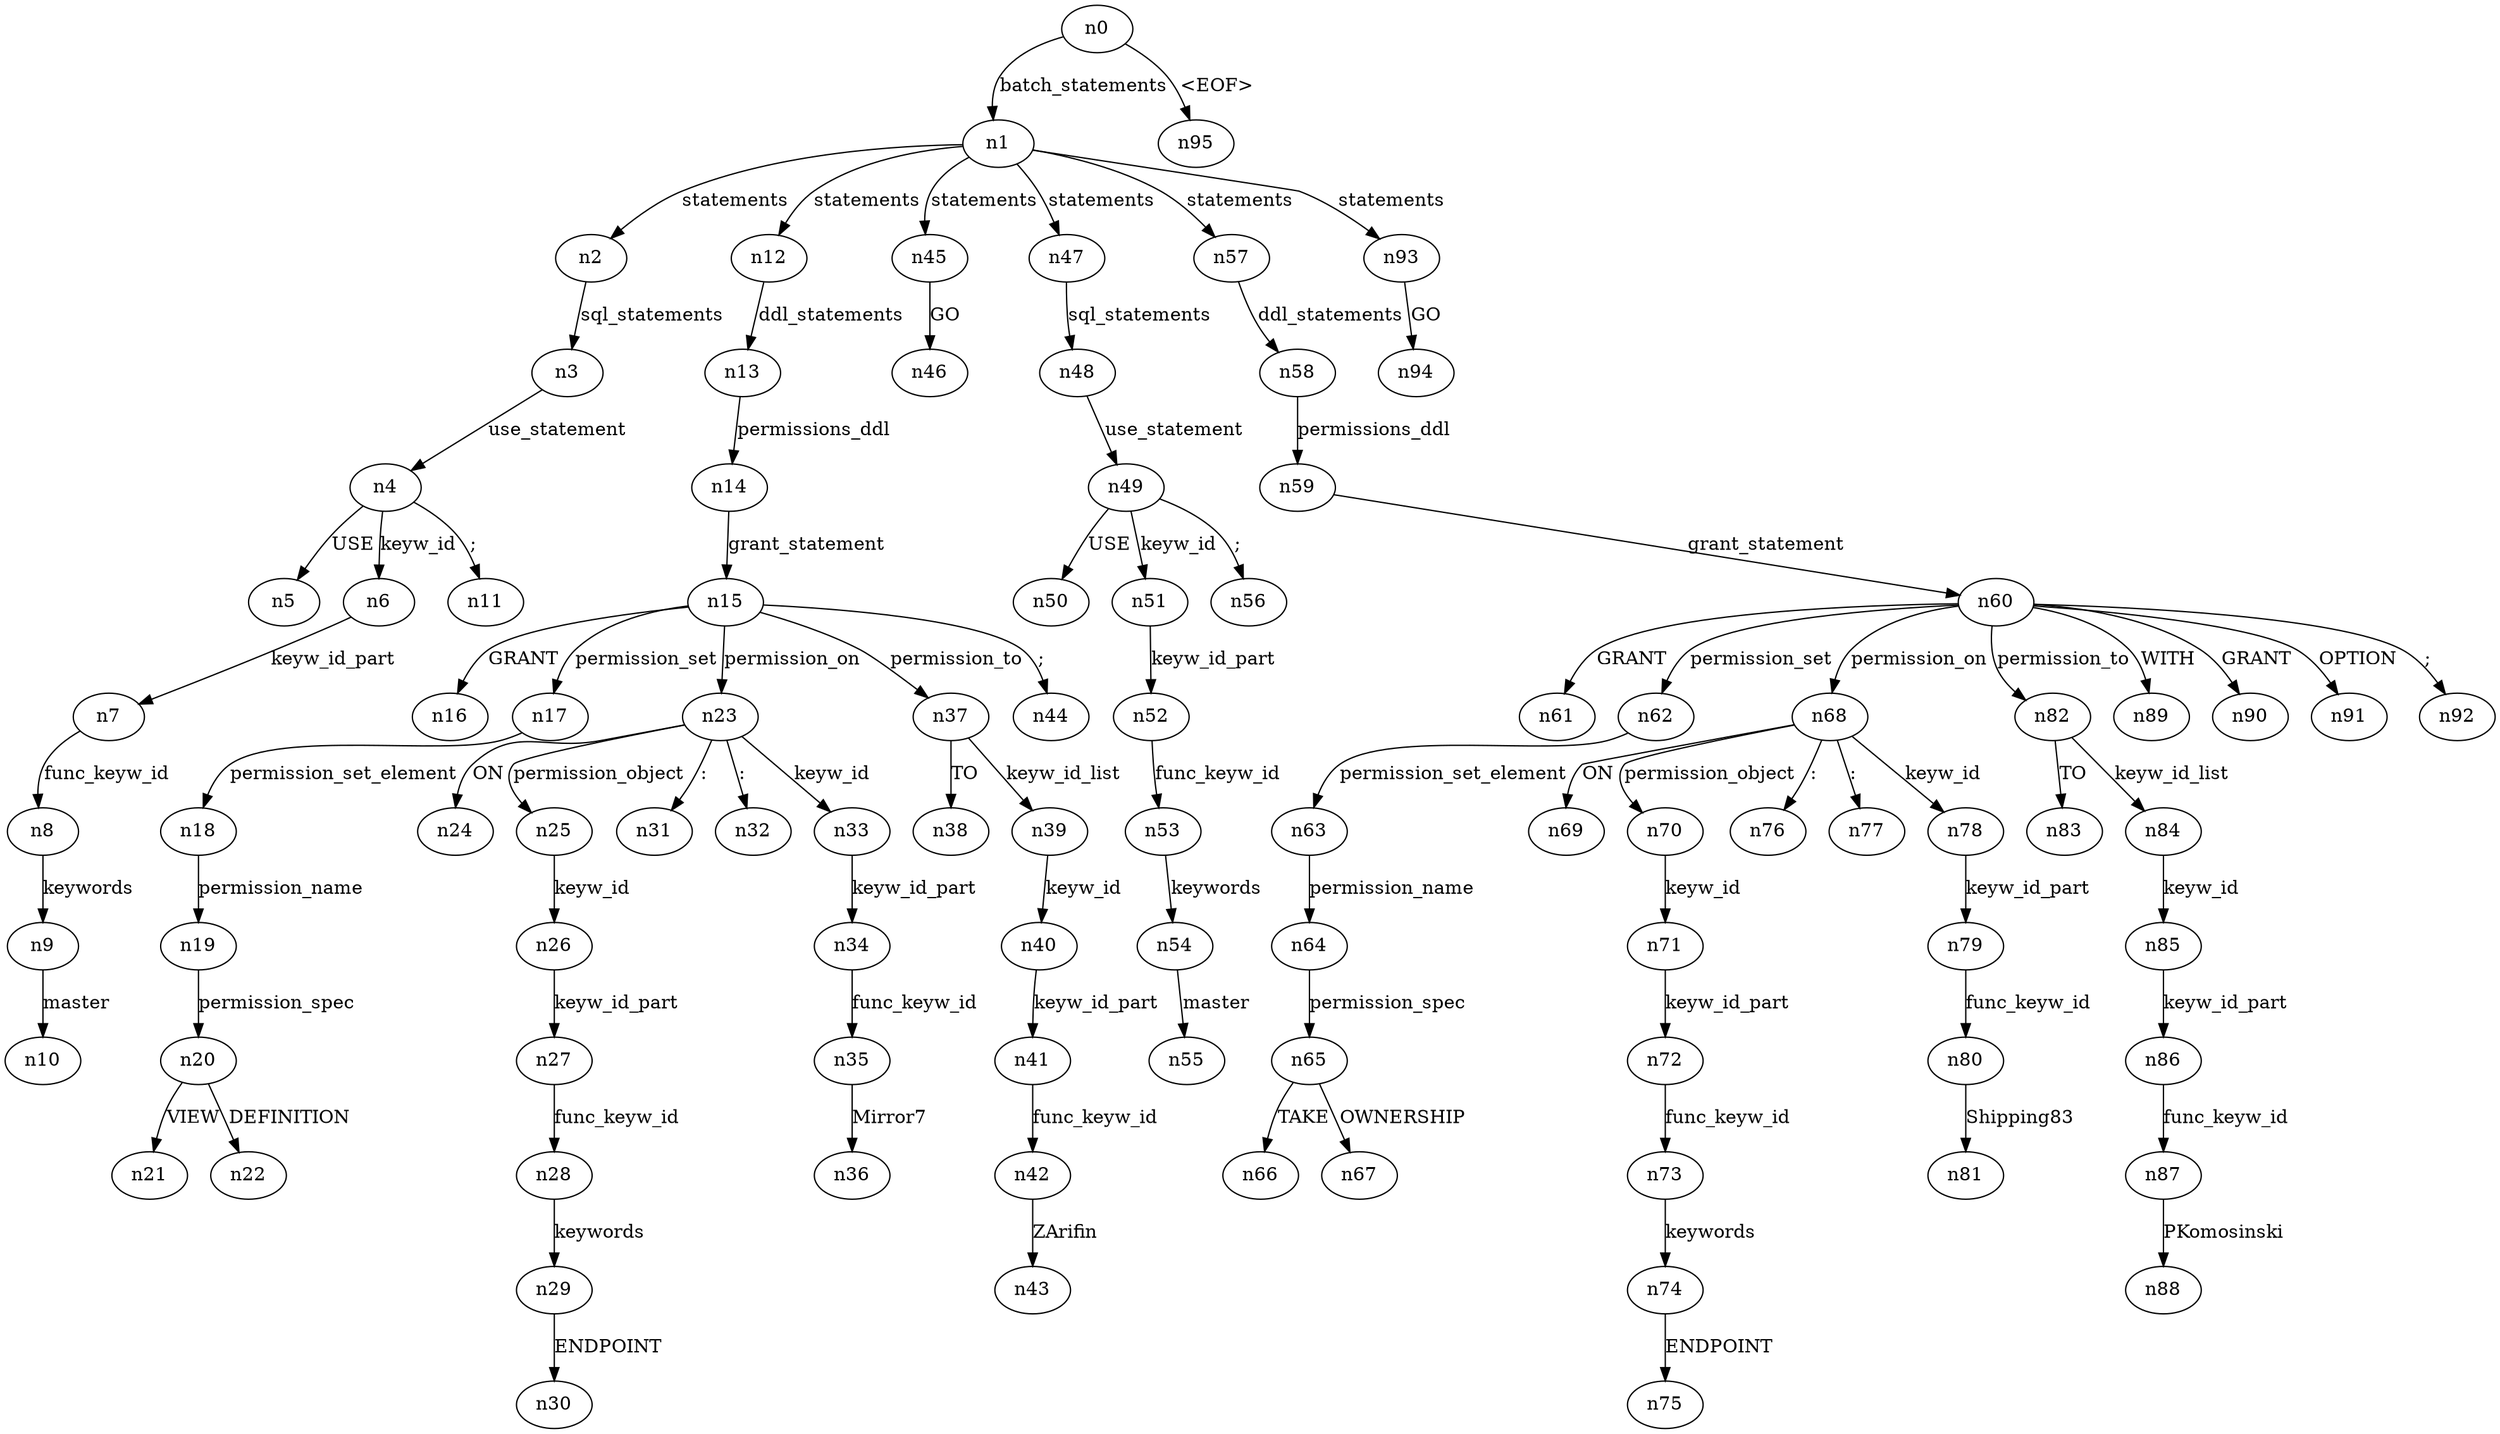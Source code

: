 digraph ParseTree {
  n0 -> n1 [label="batch_statements"];
  n1 -> n2 [label="statements"];
  n2 -> n3 [label="sql_statements"];
  n3 -> n4 [label="use_statement"];
  n4 -> n5 [label="USE"];
  n4 -> n6 [label="keyw_id"];
  n6 -> n7 [label="keyw_id_part"];
  n7 -> n8 [label="func_keyw_id"];
  n8 -> n9 [label="keywords"];
  n9 -> n10 [label="master"];
  n4 -> n11 [label=";"];
  n1 -> n12 [label="statements"];
  n12 -> n13 [label="ddl_statements"];
  n13 -> n14 [label="permissions_ddl"];
  n14 -> n15 [label="grant_statement"];
  n15 -> n16 [label="GRANT"];
  n15 -> n17 [label="permission_set"];
  n17 -> n18 [label="permission_set_element"];
  n18 -> n19 [label="permission_name"];
  n19 -> n20 [label="permission_spec"];
  n20 -> n21 [label="VIEW"];
  n20 -> n22 [label="DEFINITION"];
  n15 -> n23 [label="permission_on"];
  n23 -> n24 [label="ON"];
  n23 -> n25 [label="permission_object"];
  n25 -> n26 [label="keyw_id"];
  n26 -> n27 [label="keyw_id_part"];
  n27 -> n28 [label="func_keyw_id"];
  n28 -> n29 [label="keywords"];
  n29 -> n30 [label="ENDPOINT"];
  n23 -> n31 [label=":"];
  n23 -> n32 [label=":"];
  n23 -> n33 [label="keyw_id"];
  n33 -> n34 [label="keyw_id_part"];
  n34 -> n35 [label="func_keyw_id"];
  n35 -> n36 [label="Mirror7"];
  n15 -> n37 [label="permission_to"];
  n37 -> n38 [label="TO"];
  n37 -> n39 [label="keyw_id_list"];
  n39 -> n40 [label="keyw_id"];
  n40 -> n41 [label="keyw_id_part"];
  n41 -> n42 [label="func_keyw_id"];
  n42 -> n43 [label="ZArifin"];
  n15 -> n44 [label=";"];
  n1 -> n45 [label="statements"];
  n45 -> n46 [label="GO"];
  n1 -> n47 [label="statements"];
  n47 -> n48 [label="sql_statements"];
  n48 -> n49 [label="use_statement"];
  n49 -> n50 [label="USE"];
  n49 -> n51 [label="keyw_id"];
  n51 -> n52 [label="keyw_id_part"];
  n52 -> n53 [label="func_keyw_id"];
  n53 -> n54 [label="keywords"];
  n54 -> n55 [label="master"];
  n49 -> n56 [label=";"];
  n1 -> n57 [label="statements"];
  n57 -> n58 [label="ddl_statements"];
  n58 -> n59 [label="permissions_ddl"];
  n59 -> n60 [label="grant_statement"];
  n60 -> n61 [label="GRANT"];
  n60 -> n62 [label="permission_set"];
  n62 -> n63 [label="permission_set_element"];
  n63 -> n64 [label="permission_name"];
  n64 -> n65 [label="permission_spec"];
  n65 -> n66 [label="TAKE"];
  n65 -> n67 [label="OWNERSHIP"];
  n60 -> n68 [label="permission_on"];
  n68 -> n69 [label="ON"];
  n68 -> n70 [label="permission_object"];
  n70 -> n71 [label="keyw_id"];
  n71 -> n72 [label="keyw_id_part"];
  n72 -> n73 [label="func_keyw_id"];
  n73 -> n74 [label="keywords"];
  n74 -> n75 [label="ENDPOINT"];
  n68 -> n76 [label=":"];
  n68 -> n77 [label=":"];
  n68 -> n78 [label="keyw_id"];
  n78 -> n79 [label="keyw_id_part"];
  n79 -> n80 [label="func_keyw_id"];
  n80 -> n81 [label="Shipping83"];
  n60 -> n82 [label="permission_to"];
  n82 -> n83 [label="TO"];
  n82 -> n84 [label="keyw_id_list"];
  n84 -> n85 [label="keyw_id"];
  n85 -> n86 [label="keyw_id_part"];
  n86 -> n87 [label="func_keyw_id"];
  n87 -> n88 [label="PKomosinski"];
  n60 -> n89 [label="WITH"];
  n60 -> n90 [label="GRANT"];
  n60 -> n91 [label="OPTION"];
  n60 -> n92 [label=";"];
  n1 -> n93 [label="statements"];
  n93 -> n94 [label="GO"];
  n0 -> n95 [label="<EOF>"];
}